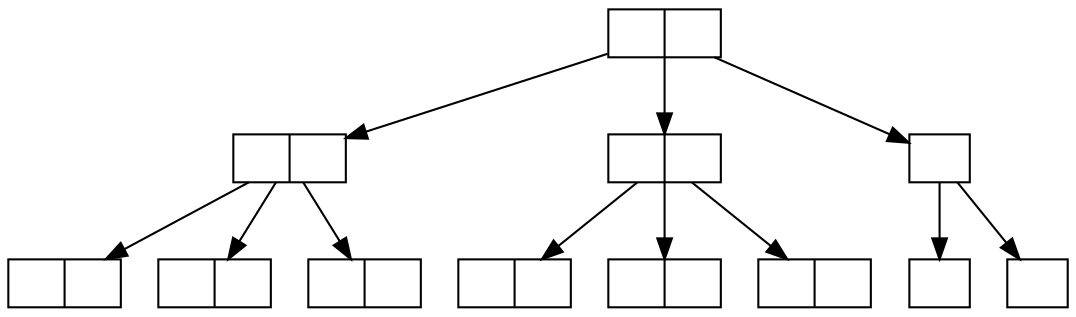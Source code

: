 digraph c5 {
    graph[ordering=out];
    node [shape = record,height=.1,label=" | "];
    n0 -> n1;
    n0 -> n2;
    n3[label="", width=.4]
    n0 -> n3;
    n1 -> n4;
    n1 -> n5;
    n1 -> n6;
    n2 -> n7;
    n2 -> n8;
    n2 -> n9;
    n10[label="", width=.4]
    n3 -> n10;
    n11[label="", width=.4]
    n3 -> n11
}
